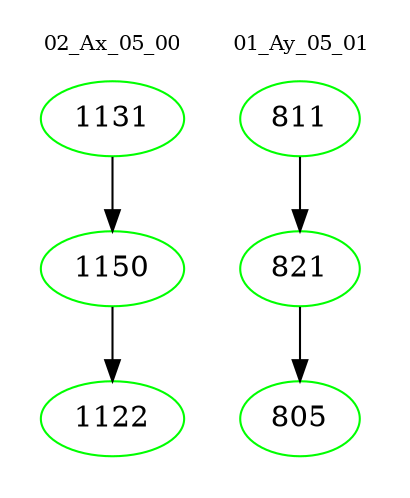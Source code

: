 digraph{
subgraph cluster_0 {
color = white
label = "02_Ax_05_00";
fontsize=10;
T0_1131 [label="1131", color="green"]
T0_1131 -> T0_1150 [color="black"]
T0_1150 [label="1150", color="green"]
T0_1150 -> T0_1122 [color="black"]
T0_1122 [label="1122", color="green"]
}
subgraph cluster_1 {
color = white
label = "01_Ay_05_01";
fontsize=10;
T1_811 [label="811", color="green"]
T1_811 -> T1_821 [color="black"]
T1_821 [label="821", color="green"]
T1_821 -> T1_805 [color="black"]
T1_805 [label="805", color="green"]
}
}
